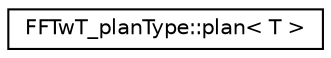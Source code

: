 digraph "Graphical Class Hierarchy"
{
  edge [fontname="Helvetica",fontsize="10",labelfontname="Helvetica",labelfontsize="10"];
  node [fontname="Helvetica",fontsize="10",shape=record];
  rankdir="LR";
  Node0 [label="FFTwT_planType::plan\< T \>",height=0.2,width=0.4,color="black", fillcolor="white", style="filled",URL="$structFFTwT__planType_1_1plan.html"];
}
